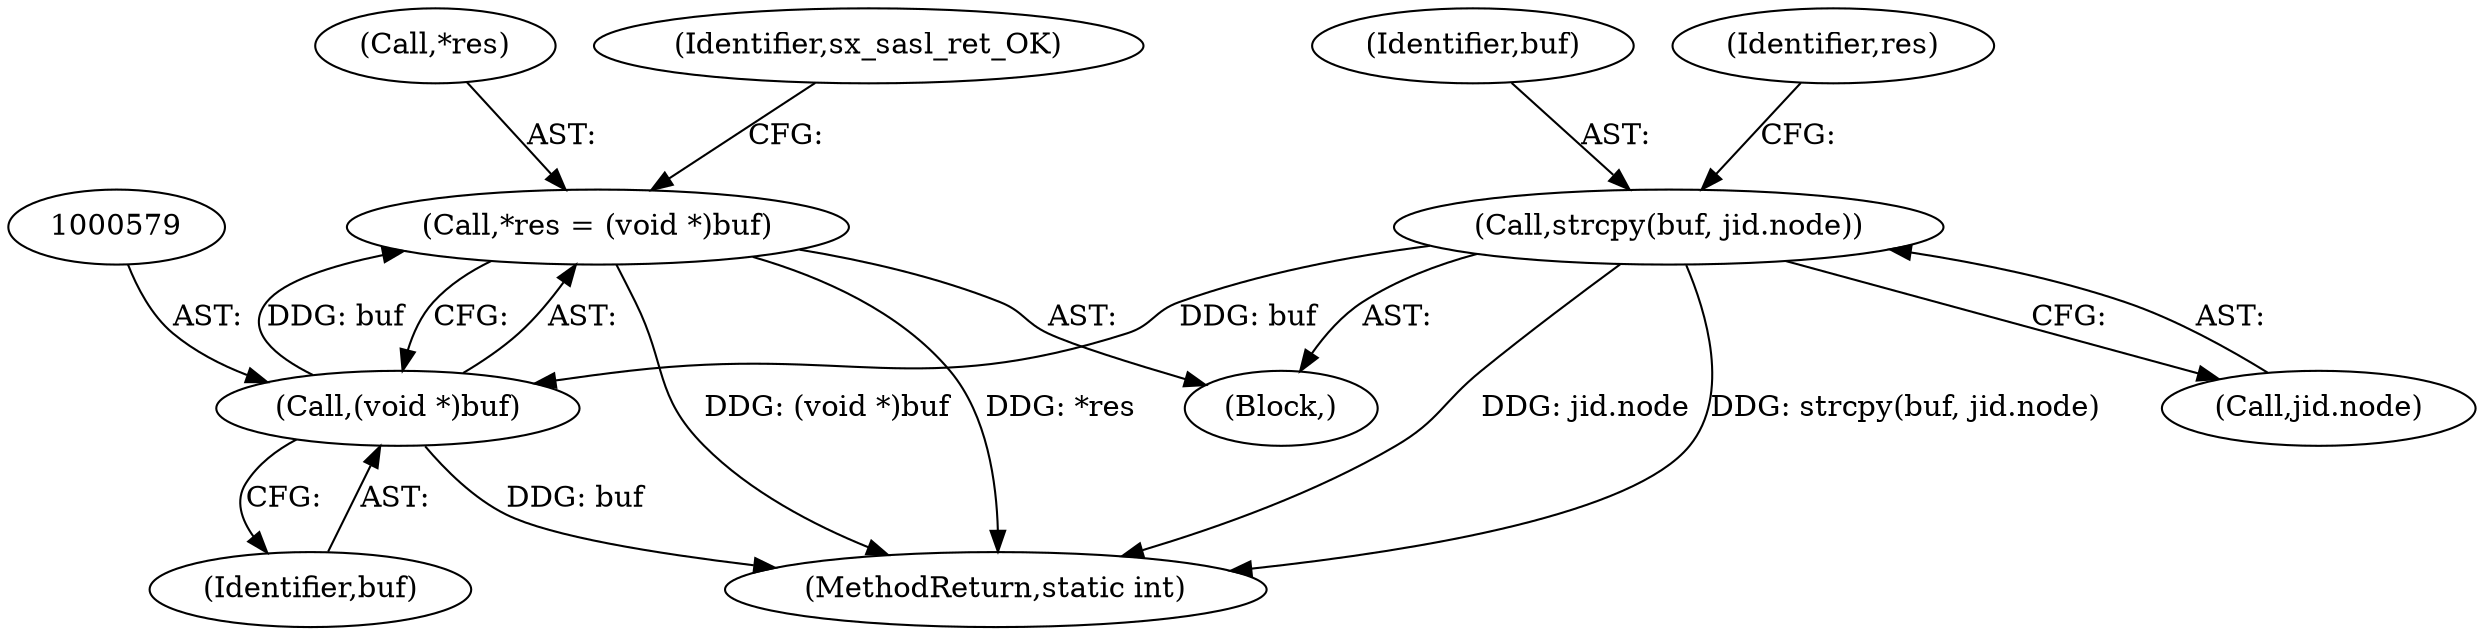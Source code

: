 digraph "0_jabberd2_8416ae54ecefa670534f27a31db71d048b9c7f16@pointer" {
"1000575" [label="(Call,*res = (void *)buf)"];
"1000578" [label="(Call,(void *)buf)"];
"1000570" [label="(Call,strcpy(buf, jid.node))"];
"1000578" [label="(Call,(void *)buf)"];
"1000576" [label="(Call,*res)"];
"1000572" [label="(Call,jid.node)"];
"1000571" [label="(Identifier,buf)"];
"1000582" [label="(Identifier,sx_sasl_ret_OK)"];
"1000167" [label="(Block,)"];
"1000580" [label="(Identifier,buf)"];
"1000577" [label="(Identifier,res)"];
"1000570" [label="(Call,strcpy(buf, jid.node))"];
"1000766" [label="(MethodReturn,static int)"];
"1000575" [label="(Call,*res = (void *)buf)"];
"1000575" -> "1000167"  [label="AST: "];
"1000575" -> "1000578"  [label="CFG: "];
"1000576" -> "1000575"  [label="AST: "];
"1000578" -> "1000575"  [label="AST: "];
"1000582" -> "1000575"  [label="CFG: "];
"1000575" -> "1000766"  [label="DDG: (void *)buf"];
"1000575" -> "1000766"  [label="DDG: *res"];
"1000578" -> "1000575"  [label="DDG: buf"];
"1000578" -> "1000580"  [label="CFG: "];
"1000579" -> "1000578"  [label="AST: "];
"1000580" -> "1000578"  [label="AST: "];
"1000578" -> "1000766"  [label="DDG: buf"];
"1000570" -> "1000578"  [label="DDG: buf"];
"1000570" -> "1000167"  [label="AST: "];
"1000570" -> "1000572"  [label="CFG: "];
"1000571" -> "1000570"  [label="AST: "];
"1000572" -> "1000570"  [label="AST: "];
"1000577" -> "1000570"  [label="CFG: "];
"1000570" -> "1000766"  [label="DDG: jid.node"];
"1000570" -> "1000766"  [label="DDG: strcpy(buf, jid.node)"];
}

